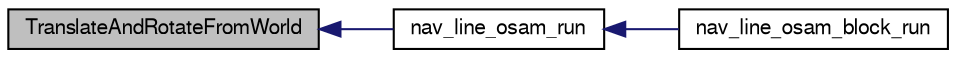 digraph "TranslateAndRotateFromWorld"
{
  edge [fontname="FreeSans",fontsize="10",labelfontname="FreeSans",labelfontsize="10"];
  node [fontname="FreeSans",fontsize="10",shape=record];
  rankdir="LR";
  Node1 [label="TranslateAndRotateFromWorld",height=0.2,width=0.4,color="black", fillcolor="grey75", style="filled", fontcolor="black"];
  Node1 -> Node2 [dir="back",color="midnightblue",fontsize="10",style="solid",fontname="FreeSans"];
  Node2 [label="nav_line_osam_run",height=0.2,width=0.4,color="black", fillcolor="white", style="filled",URL="$nav__line__osam_8h.html#aeb4d92a3eb13b8b2e4bdac64e0bc86cf"];
  Node2 -> Node3 [dir="back",color="midnightblue",fontsize="10",style="solid",fontname="FreeSans"];
  Node3 [label="nav_line_osam_block_run",height=0.2,width=0.4,color="black", fillcolor="white", style="filled",URL="$nav__line__osam_8h.html#ac82fb0de56edff0cf2c1ad0921503fb2"];
}
